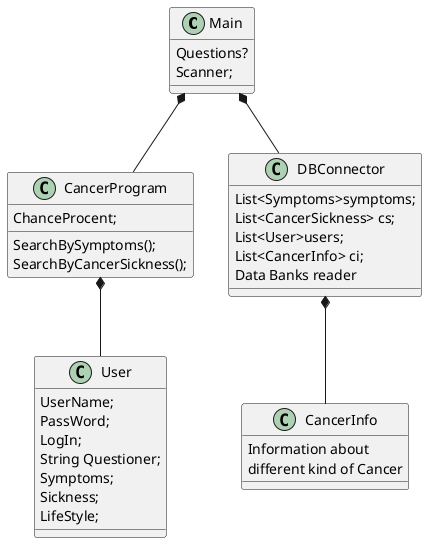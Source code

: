@startuml
'https://plantuml.com/sequence-diagram



Class Main{
Questions?
Scanner;
}

Class CancerProgram{

ChanceProcent;
SearchBySymptoms();
SearchByCancerSickness();
}

Class User{
UserName;
PassWord;
LogIn;
String Questioner;
Symptoms;
Sickness;
LifeStyle;
}

Class CancerInfo{

Information about
different kind of Cancer
}

Class DBConnector{
List<Symptoms>symptoms;
List<CancerSickness> cs;
List<User>users;
List<CancerInfo> ci;
Data Banks reader
}

Main *-- DBConnector
Main *-- CancerProgram
CancerProgram *-- User
DBConnector *-- CancerInfo

@enduml
